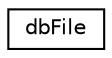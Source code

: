 digraph "Graphical Class Hierarchy"
{
 // INTERACTIVE_SVG=YES
 // LATEX_PDF_SIZE
  edge [fontname="Helvetica",fontsize="10",labelfontname="Helvetica",labelfontsize="10"];
  node [fontname="Helvetica",fontsize="10",shape=record];
  rankdir="LR";
  Node0 [label="dbFile",height=0.2,width=0.4,color="black", fillcolor="white", style="filled",URL="$classdbFile.html",tooltip=" "];
}
